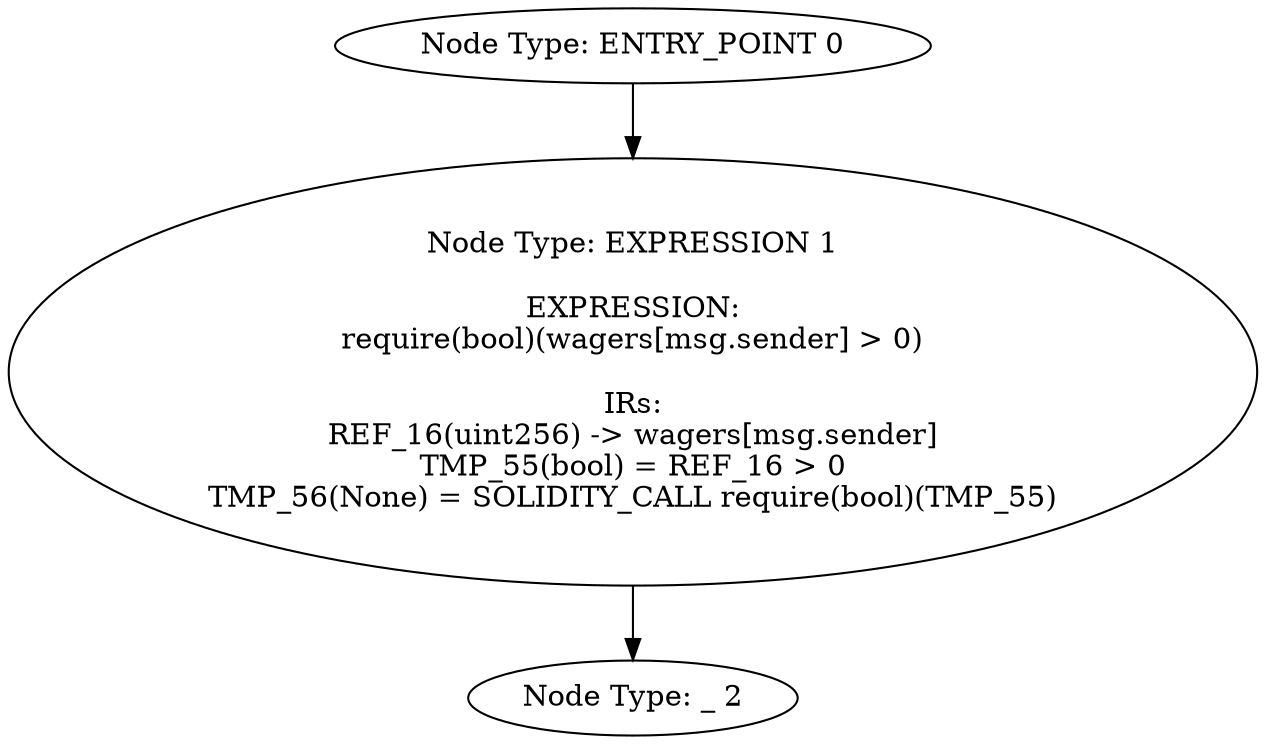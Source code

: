 digraph{
0[label="Node Type: ENTRY_POINT 0
"];
0->1;
1[label="Node Type: EXPRESSION 1

EXPRESSION:
require(bool)(wagers[msg.sender] > 0)

IRs:
REF_16(uint256) -> wagers[msg.sender]
TMP_55(bool) = REF_16 > 0
TMP_56(None) = SOLIDITY_CALL require(bool)(TMP_55)"];
1->2;
2[label="Node Type: _ 2
"];
}
